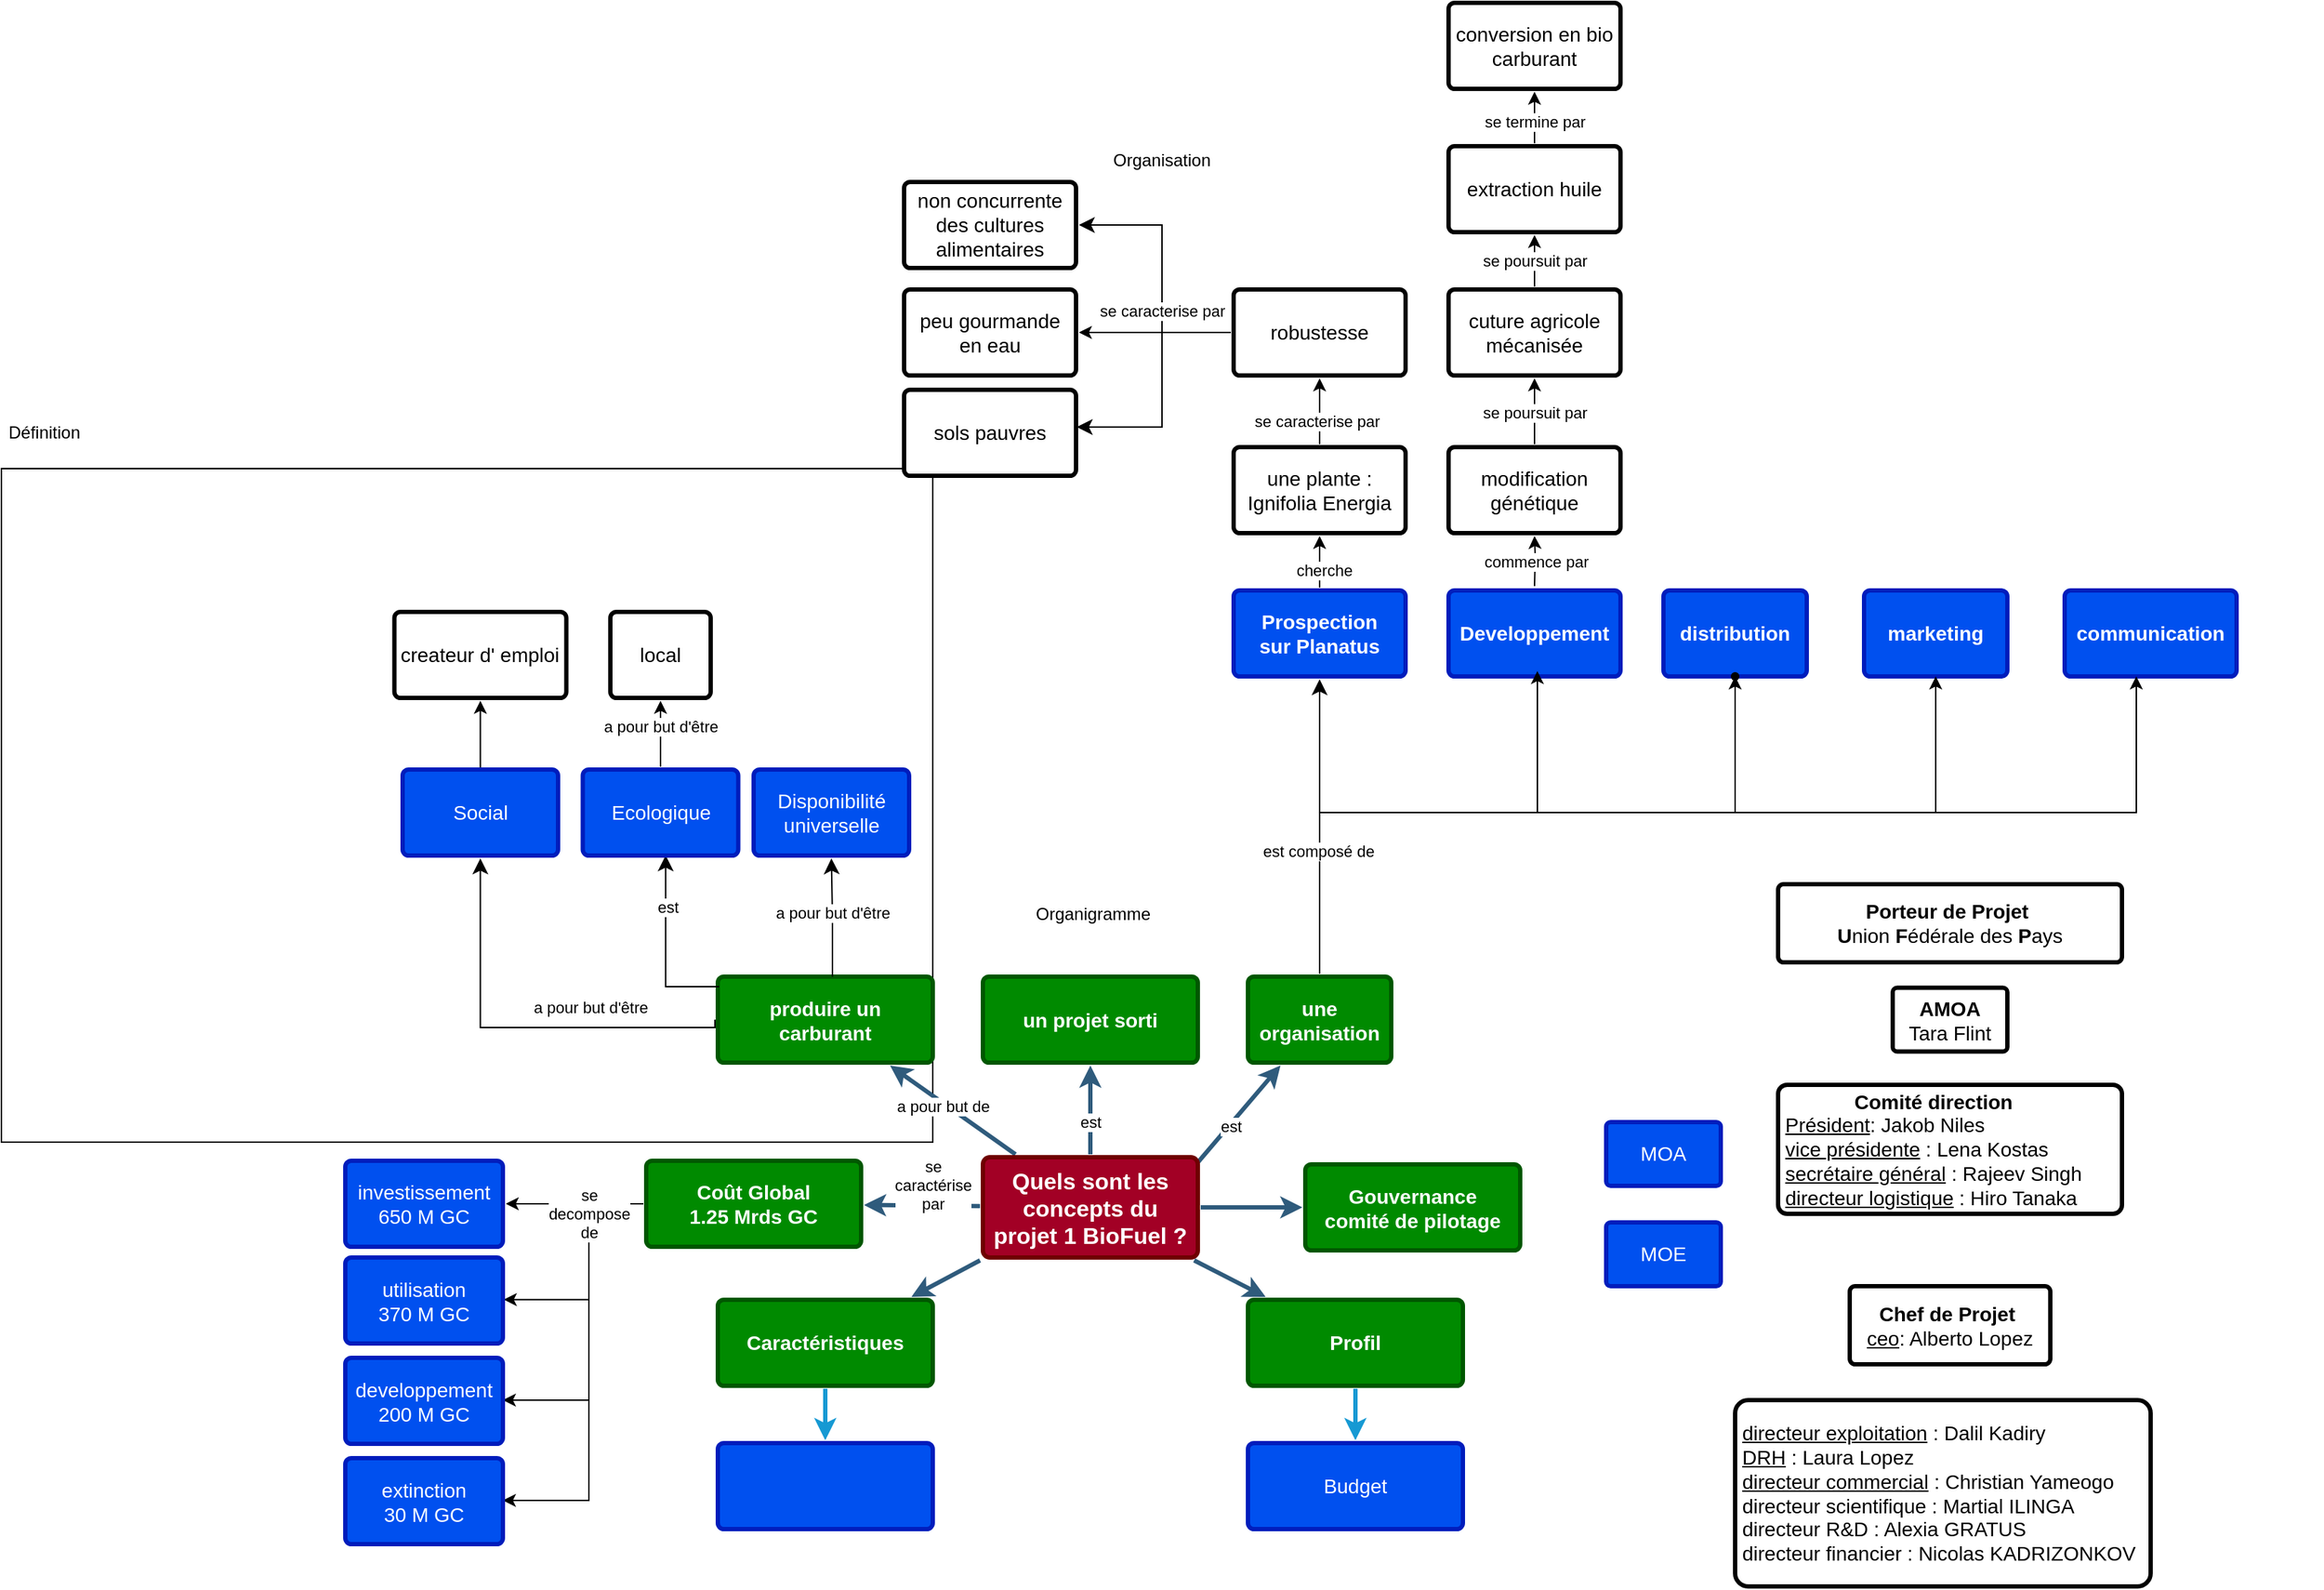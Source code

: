 <mxfile version="24.7.16">
  <diagram id="6a731a19-8d31-9384-78a2-239565b7b9f0" name="Page-1">
    <mxGraphModel dx="2879" dy="1780" grid="1" gridSize="10" guides="1" tooltips="1" connect="1" arrows="1" fold="1" page="1" pageScale="1" pageWidth="1169" pageHeight="827" background="none" math="0" shadow="0">
      <root>
        <mxCell id="0" />
        <mxCell id="1" parent="0" />
        <mxCell id="dY5pQCEzCTV9AAuhML3L-1864" value="" style="edgeStyle=elbowEdgeStyle;elbow=vertical;endArrow=classic;html=1;curved=0;rounded=0;endSize=8;startSize=8;entryX=1;entryY=0.5;entryDx=0;entryDy=0;" edge="1" parent="1" target="dY5pQCEzCTV9AAuhML3L-1805">
          <mxGeometry width="50" height="50" relative="1" as="geometry">
            <mxPoint x="620" y="-190" as="sourcePoint" />
            <mxPoint x="380" y="-140" as="targetPoint" />
            <Array as="points">
              <mxPoint x="590" y="-270" />
            </Array>
          </mxGeometry>
        </mxCell>
        <mxCell id="dY5pQCEzCTV9AAuhML3L-1788" value="" style="rounded=0;whiteSpace=wrap;html=1;fillColor=none;" vertex="1" parent="1">
          <mxGeometry x="-190" y="-100" width="650" height="470" as="geometry" />
        </mxCell>
        <mxCell id="1745" value="" style="edgeStyle=none;rounded=0;jumpStyle=none;html=1;shadow=0;labelBackgroundColor=none;startArrow=none;startFill=0;endArrow=classic;endFill=1;jettySize=auto;orthogonalLoop=1;strokeColor=#2F5B7C;strokeWidth=3;fontFamily=Helvetica;fontSize=16;fontColor=#23445D;spacing=5;" parent="1" source="1749" target="1764" edge="1">
          <mxGeometry relative="1" as="geometry" />
        </mxCell>
        <mxCell id="iDHe0-WgaR2ZryKW1Erz-1811" value="a pour but de" style="edgeLabel;html=1;align=center;verticalAlign=middle;resizable=0;points=[];" parent="1745" vertex="1" connectable="0">
          <mxGeometry x="0.138" y="2" relative="1" as="geometry">
            <mxPoint as="offset" />
          </mxGeometry>
        </mxCell>
        <mxCell id="1746" value="" style="edgeStyle=none;rounded=0;jumpStyle=none;html=1;shadow=0;labelBackgroundColor=none;startArrow=none;startFill=0;endArrow=classic;endFill=1;jettySize=auto;orthogonalLoop=1;strokeColor=#2F5B7C;strokeWidth=3;fontFamily=Helvetica;fontSize=16;fontColor=#23445D;spacing=5;" parent="1" target="1771" edge="1">
          <mxGeometry relative="1" as="geometry">
            <mxPoint x="640" y="390" as="sourcePoint" />
          </mxGeometry>
        </mxCell>
        <mxCell id="1747" value="" style="edgeStyle=none;rounded=0;jumpStyle=none;html=1;shadow=0;labelBackgroundColor=none;startArrow=none;startFill=0;endArrow=classic;endFill=1;jettySize=auto;orthogonalLoop=1;strokeColor=#2F5B7C;strokeWidth=3;fontFamily=Helvetica;fontSize=16;fontColor=#23445D;spacing=5;" parent="1" source="1749" target="1760" edge="1">
          <mxGeometry relative="1" as="geometry" />
        </mxCell>
        <mxCell id="1748" value="" style="edgeStyle=none;rounded=0;jumpStyle=none;html=1;shadow=0;labelBackgroundColor=none;startArrow=none;startFill=0;endArrow=classic;endFill=1;jettySize=auto;orthogonalLoop=1;strokeColor=#2F5B7C;strokeWidth=3;fontFamily=Helvetica;fontSize=16;fontColor=#23445D;spacing=5;" parent="1" source="1749" target="1753" edge="1">
          <mxGeometry relative="1" as="geometry" />
        </mxCell>
        <mxCell id="iDHe0-WgaR2ZryKW1Erz-1810" value="se &lt;br&gt;caractérise &lt;br&gt;par" style="edgeLabel;html=1;align=center;verticalAlign=middle;resizable=0;points=[];" parent="1748" vertex="1" connectable="0">
          <mxGeometry x="0.301" y="1" relative="1" as="geometry">
            <mxPoint x="19" y="-15" as="offset" />
          </mxGeometry>
        </mxCell>
        <mxCell id="1749" value="Quels sont les concepts du projet 1 BioFuel ?" style="rounded=1;whiteSpace=wrap;html=1;shadow=0;labelBackgroundColor=none;strokeColor=#6F0000;strokeWidth=3;fillColor=#a20025;fontFamily=Helvetica;fontSize=16;fontColor=#ffffff;align=center;fontStyle=1;spacing=5;arcSize=7;perimeterSpacing=2;" parent="1" vertex="1">
          <mxGeometry x="495" y="380.5" width="150" height="70" as="geometry" />
        </mxCell>
        <mxCell id="1753" value="Coût Global &lt;br&gt;1.25 Mrds GC" style="rounded=1;whiteSpace=wrap;html=1;shadow=0;labelBackgroundColor=none;strokeColor=#005700;strokeWidth=3;fillColor=#008a00;fontFamily=Helvetica;fontSize=14;fontColor=#ffffff;align=center;spacing=5;fontStyle=1;arcSize=7;perimeterSpacing=2;" parent="1" vertex="1">
          <mxGeometry x="260" y="383" width="150" height="60" as="geometry" />
        </mxCell>
        <mxCell id="1758" value="" style="edgeStyle=none;rounded=0;jumpStyle=none;html=1;shadow=0;labelBackgroundColor=none;startArrow=none;startFill=0;endArrow=classic;endFill=1;jettySize=auto;orthogonalLoop=1;strokeColor=#1699D3;strokeWidth=3;fontFamily=Helvetica;fontSize=14;fontColor=#FFFFFF;spacing=5;" parent="1" source="1760" target="1762" edge="1">
          <mxGeometry relative="1" as="geometry" />
        </mxCell>
        <mxCell id="1760" value="Profil" style="rounded=1;whiteSpace=wrap;html=1;shadow=0;labelBackgroundColor=none;strokeColor=#005700;strokeWidth=3;fillColor=#008a00;fontFamily=Helvetica;fontSize=14;fontColor=#ffffff;align=center;spacing=5;fontStyle=1;arcSize=7;perimeterSpacing=2;" parent="1" vertex="1">
          <mxGeometry x="680" y="480" width="150" height="60" as="geometry" />
        </mxCell>
        <mxCell id="1762" value="Budget" style="rounded=1;whiteSpace=wrap;html=1;shadow=0;labelBackgroundColor=none;strokeColor=#001DBC;strokeWidth=3;fillColor=#0050ef;fontFamily=Helvetica;fontSize=14;fontColor=#ffffff;align=center;spacing=5;arcSize=7;perimeterSpacing=2;" parent="1" vertex="1">
          <mxGeometry x="680" y="580" width="150" height="60" as="geometry" />
        </mxCell>
        <mxCell id="1764" value="produire un carburant" style="rounded=1;whiteSpace=wrap;html=1;shadow=0;labelBackgroundColor=none;strokeColor=#005700;strokeWidth=3;fillColor=#008a00;fontFamily=Helvetica;fontSize=14;fontColor=#ffffff;align=center;spacing=5;fontStyle=1;arcSize=7;perimeterSpacing=2;" parent="1" vertex="1">
          <mxGeometry x="310" y="254.5" width="150" height="60" as="geometry" />
        </mxCell>
        <mxCell id="1771" value="une organisation" style="rounded=1;whiteSpace=wrap;html=1;shadow=0;labelBackgroundColor=none;strokeColor=#005700;strokeWidth=3;fillColor=#008a00;fontFamily=Helvetica;fontSize=14;fontColor=#ffffff;align=center;spacing=5;fontStyle=1;arcSize=7;perimeterSpacing=2;" parent="1" vertex="1">
          <mxGeometry x="680" y="254.5" width="100" height="60" as="geometry" />
        </mxCell>
        <mxCell id="iDHe0-WgaR2ZryKW1Erz-1779" value="" style="edgeStyle=none;rounded=0;jumpStyle=none;html=1;shadow=0;labelBackgroundColor=none;startArrow=none;startFill=0;endArrow=classic;endFill=1;jettySize=auto;orthogonalLoop=1;strokeColor=#2F5B7C;strokeWidth=3;fontFamily=Helvetica;fontSize=16;fontColor=#23445D;spacing=5;exitX=0.5;exitY=0;exitDx=0;exitDy=0;" parent="1" source="1749" target="iDHe0-WgaR2ZryKW1Erz-1780" edge="1">
          <mxGeometry relative="1" as="geometry">
            <mxPoint x="1080" y="359" as="sourcePoint" />
          </mxGeometry>
        </mxCell>
        <mxCell id="dY5pQCEzCTV9AAuhML3L-1779" value="est " style="edgeLabel;html=1;align=center;verticalAlign=middle;resizable=0;points=[];" vertex="1" connectable="0" parent="iDHe0-WgaR2ZryKW1Erz-1779">
          <mxGeometry x="-0.242" relative="1" as="geometry">
            <mxPoint y="1" as="offset" />
          </mxGeometry>
        </mxCell>
        <mxCell id="iDHe0-WgaR2ZryKW1Erz-1780" value="un projet sorti " style="rounded=1;whiteSpace=wrap;html=1;shadow=0;labelBackgroundColor=none;strokeColor=#005700;strokeWidth=3;fillColor=#008a00;fontFamily=Helvetica;fontSize=14;fontColor=#ffffff;align=center;spacing=5;fontStyle=1;arcSize=7;perimeterSpacing=2;" parent="1" vertex="1">
          <mxGeometry x="495" y="254.5" width="150" height="60" as="geometry" />
        </mxCell>
        <mxCell id="iDHe0-WgaR2ZryKW1Erz-1787" value="" style="edgeStyle=none;rounded=0;jumpStyle=none;html=1;shadow=0;labelBackgroundColor=none;startArrow=none;startFill=0;endArrow=classic;endFill=1;jettySize=auto;orthogonalLoop=1;strokeColor=#2F5B7C;strokeWidth=3;fontFamily=Helvetica;fontSize=16;fontColor=#23445D;spacing=5;entryX=0;entryY=0.5;entryDx=0;entryDy=0;exitX=1;exitY=0.5;exitDx=0;exitDy=0;" parent="1" source="1749" target="iDHe0-WgaR2ZryKW1Erz-1788" edge="1">
          <mxGeometry relative="1" as="geometry">
            <mxPoint x="810" y="564.5" as="sourcePoint" />
          </mxGeometry>
        </mxCell>
        <mxCell id="iDHe0-WgaR2ZryKW1Erz-1788" value="Gouvernance&lt;br&gt;comité de pilotage" style="rounded=1;whiteSpace=wrap;html=1;shadow=0;labelBackgroundColor=none;strokeColor=#005700;strokeWidth=3;fillColor=#008a00;fontFamily=Helvetica;fontSize=14;fontColor=#ffffff;align=center;spacing=5;fontStyle=1;arcSize=7;perimeterSpacing=2;" parent="1" vertex="1">
          <mxGeometry x="720" y="385.5" width="150" height="60" as="geometry" />
        </mxCell>
        <mxCell id="iDHe0-WgaR2ZryKW1Erz-1792" value="" style="edgeStyle=none;rounded=0;jumpStyle=none;html=1;shadow=0;labelBackgroundColor=none;startArrow=none;startFill=0;endArrow=classic;endFill=1;jettySize=auto;orthogonalLoop=1;strokeColor=#2F5B7C;strokeWidth=3;fontFamily=Helvetica;fontSize=16;fontColor=#23445D;spacing=5;exitX=0;exitY=1;exitDx=0;exitDy=0;" parent="1" source="1749" target="iDHe0-WgaR2ZryKW1Erz-1796" edge="1">
          <mxGeometry relative="1" as="geometry">
            <mxPoint x="320" y="440" as="sourcePoint" />
          </mxGeometry>
        </mxCell>
        <mxCell id="iDHe0-WgaR2ZryKW1Erz-1795" value="" style="edgeStyle=none;rounded=0;jumpStyle=none;html=1;shadow=0;labelBackgroundColor=none;startArrow=none;startFill=0;endArrow=classic;endFill=1;jettySize=auto;orthogonalLoop=1;strokeColor=#1699D3;strokeWidth=3;fontFamily=Helvetica;fontSize=14;fontColor=#FFFFFF;spacing=5;" parent="1" source="iDHe0-WgaR2ZryKW1Erz-1796" target="iDHe0-WgaR2ZryKW1Erz-1797" edge="1">
          <mxGeometry relative="1" as="geometry" />
        </mxCell>
        <mxCell id="iDHe0-WgaR2ZryKW1Erz-1796" value="Caractéristiques" style="rounded=1;whiteSpace=wrap;html=1;shadow=0;labelBackgroundColor=none;strokeColor=#005700;strokeWidth=3;fillColor=#008a00;fontFamily=Helvetica;fontSize=14;fontColor=#ffffff;align=center;spacing=5;fontStyle=1;arcSize=7;perimeterSpacing=2;" parent="1" vertex="1">
          <mxGeometry x="310" y="480" width="150" height="60" as="geometry" />
        </mxCell>
        <mxCell id="iDHe0-WgaR2ZryKW1Erz-1797" value="" style="rounded=1;whiteSpace=wrap;html=1;shadow=0;labelBackgroundColor=none;strokeColor=#001DBC;strokeWidth=3;fillColor=#0050ef;fontFamily=Helvetica;fontSize=14;fontColor=#ffffff;align=center;spacing=5;arcSize=7;perimeterSpacing=2;" parent="1" vertex="1">
          <mxGeometry x="310" y="580" width="150" height="60" as="geometry" />
        </mxCell>
        <mxCell id="iDHe0-WgaR2ZryKW1Erz-1814" value="" style="edgeStyle=elbowEdgeStyle;elbow=vertical;endArrow=classic;html=1;curved=0;rounded=0;endSize=8;startSize=8;" parent="1" edge="1" target="1767">
          <mxGeometry width="50" height="50" relative="1" as="geometry">
            <mxPoint x="390" y="254.5" as="sourcePoint" />
            <mxPoint x="390" y="190" as="targetPoint" />
          </mxGeometry>
        </mxCell>
        <mxCell id="iDHe0-WgaR2ZryKW1Erz-1815" value="" style="edgeStyle=elbowEdgeStyle;elbow=vertical;endArrow=classic;html=1;curved=0;rounded=0;endSize=8;startSize=8;entryX=0.5;entryY=1;entryDx=0;entryDy=0;exitX=0;exitY=0.5;exitDx=0;exitDy=0;" parent="1" target="iDHe0-WgaR2ZryKW1Erz-1801" edge="1" source="1764">
          <mxGeometry width="50" height="50" relative="1" as="geometry">
            <mxPoint x="390" y="250" as="sourcePoint" />
            <mxPoint x="400" y="180" as="targetPoint" />
            <Array as="points">
              <mxPoint x="230" y="290" />
            </Array>
          </mxGeometry>
        </mxCell>
        <mxCell id="iDHe0-WgaR2ZryKW1Erz-1818" value="a pour but d&#39;être" style="edgeLabel;html=1;align=center;verticalAlign=middle;resizable=0;points=[];" parent="iDHe0-WgaR2ZryKW1Erz-1815" vertex="1" connectable="0">
          <mxGeometry x="-0.165" relative="1" as="geometry">
            <mxPoint x="196" y="-80" as="offset" />
          </mxGeometry>
        </mxCell>
        <mxCell id="iDHe0-WgaR2ZryKW1Erz-1817" value="" style="edgeStyle=segmentEdgeStyle;endArrow=classic;html=1;curved=0;rounded=0;endSize=8;startSize=8;entryX=0.532;entryY=0.967;entryDx=0;entryDy=0;entryPerimeter=0;exitX=0.019;exitY=0.141;exitDx=0;exitDy=0;exitPerimeter=0;" parent="1" target="iDHe0-WgaR2ZryKW1Erz-1800" edge="1" source="1764">
          <mxGeometry width="50" height="50" relative="1" as="geometry">
            <mxPoint x="310" y="252" as="sourcePoint" />
            <mxPoint x="290" y="240" as="targetPoint" />
          </mxGeometry>
        </mxCell>
        <mxCell id="dY5pQCEzCTV9AAuhML3L-1850" value="est" style="edgeLabel;html=1;align=center;verticalAlign=middle;resizable=0;points=[];" vertex="1" connectable="0" parent="iDHe0-WgaR2ZryKW1Erz-1817">
          <mxGeometry x="0.446" y="-1" relative="1" as="geometry">
            <mxPoint as="offset" />
          </mxGeometry>
        </mxCell>
        <mxCell id="iDHe0-WgaR2ZryKW1Erz-1822" value="a pour but d&#39;être" style="edgeLabel;html=1;align=center;verticalAlign=middle;resizable=0;points=[];" parent="1" vertex="1" connectable="0">
          <mxGeometry x="250.002" y="280.002" as="geometry">
            <mxPoint x="-29" y="-4" as="offset" />
          </mxGeometry>
        </mxCell>
        <mxCell id="iDHe0-WgaR2ZryKW1Erz-1831" value="" style="endArrow=classic;html=1;rounded=0;exitX=0;exitY=0.5;exitDx=0;exitDy=0;entryX=1;entryY=0.5;entryDx=0;entryDy=0;edgeStyle=orthogonalEdgeStyle;elbow=vertical;" parent="1" source="1753" target="1755" edge="1">
          <mxGeometry width="50" height="50" relative="1" as="geometry">
            <mxPoint x="200" y="530" as="sourcePoint" />
            <mxPoint x="250" y="480" as="targetPoint" />
          </mxGeometry>
        </mxCell>
        <mxCell id="iDHe0-WgaR2ZryKW1Erz-1836" value="" style="endArrow=classic;html=1;rounded=0;entryX=0.988;entryY=0.49;entryDx=0;entryDy=0;edgeStyle=orthogonalEdgeStyle;elbow=vertical;entryPerimeter=0;" parent="1" target="iDHe0-WgaR2ZryKW1Erz-1825" edge="1">
          <mxGeometry width="50" height="50" relative="1" as="geometry">
            <mxPoint x="220" y="410" as="sourcePoint" />
            <mxPoint x="172" y="423" as="targetPoint" />
            <Array as="points">
              <mxPoint x="220" y="480" />
            </Array>
          </mxGeometry>
        </mxCell>
        <mxCell id="iDHe0-WgaR2ZryKW1Erz-1839" value="se &lt;br&gt;decompose&lt;br&gt; de " style="edgeLabel;html=1;align=center;verticalAlign=middle;resizable=0;points=[];" parent="iDHe0-WgaR2ZryKW1Erz-1836" vertex="1" connectable="0">
          <mxGeometry x="-1" y="-1" relative="1" as="geometry">
            <mxPoint x="1" y="10" as="offset" />
          </mxGeometry>
        </mxCell>
        <mxCell id="iDHe0-WgaR2ZryKW1Erz-1837" value="" style="endArrow=classic;html=1;rounded=0;entryX=0.988;entryY=0.49;entryDx=0;entryDy=0;edgeStyle=orthogonalEdgeStyle;elbow=vertical;entryPerimeter=0;" parent="1" edge="1">
          <mxGeometry width="50" height="50" relative="1" as="geometry">
            <mxPoint x="220" y="480" as="sourcePoint" />
            <mxPoint x="160" y="550" as="targetPoint" />
            <Array as="points">
              <mxPoint x="220" y="550" />
            </Array>
          </mxGeometry>
        </mxCell>
        <mxCell id="iDHe0-WgaR2ZryKW1Erz-1838" value="" style="endArrow=classic;html=1;rounded=0;entryX=0.988;entryY=0.49;entryDx=0;entryDy=0;edgeStyle=orthogonalEdgeStyle;elbow=vertical;entryPerimeter=0;" parent="1" edge="1">
          <mxGeometry width="50" height="50" relative="1" as="geometry">
            <mxPoint x="220" y="550" as="sourcePoint" />
            <mxPoint x="160" y="620" as="targetPoint" />
            <Array as="points">
              <mxPoint x="220" y="620" />
            </Array>
          </mxGeometry>
        </mxCell>
        <mxCell id="iDHe0-WgaR2ZryKW1Erz-1840" value="" style="group" parent="1" vertex="1" connectable="0">
          <mxGeometry x="50" y="383" width="110" height="267.5" as="geometry" />
        </mxCell>
        <mxCell id="1755" value="&lt;div&gt;&lt;br&gt;&lt;/div&gt;&lt;div&gt;investissement&lt;/div&gt;650 M GC&lt;div&gt;&lt;br&gt;&lt;/div&gt;" style="rounded=1;whiteSpace=wrap;html=1;shadow=0;labelBackgroundColor=none;strokeColor=#001DBC;strokeWidth=3;fillColor=#0050ef;fontFamily=Helvetica;fontSize=14;fontColor=#ffffff;align=center;spacing=5;fontStyle=0;arcSize=7;perimeterSpacing=2;" parent="iDHe0-WgaR2ZryKW1Erz-1840" vertex="1">
          <mxGeometry width="110" height="60" as="geometry" />
        </mxCell>
        <mxCell id="iDHe0-WgaR2ZryKW1Erz-1825" value="&lt;br&gt;&lt;div&gt;utilisation&lt;/div&gt;370 M GC&lt;div&gt;&lt;br&gt;&lt;/div&gt;" style="rounded=1;whiteSpace=wrap;html=1;shadow=0;labelBackgroundColor=none;strokeColor=#001DBC;strokeWidth=3;fillColor=#0050ef;fontFamily=Helvetica;fontSize=14;fontColor=#ffffff;align=center;spacing=5;fontStyle=0;arcSize=7;perimeterSpacing=2;" parent="iDHe0-WgaR2ZryKW1Erz-1840" vertex="1">
          <mxGeometry y="67.5" width="110.0" height="60" as="geometry" />
        </mxCell>
        <mxCell id="iDHe0-WgaR2ZryKW1Erz-1826" value="&lt;div&gt;&lt;br&gt;&lt;/div&gt;&lt;div&gt;developpement&lt;/div&gt;200 M GC&lt;div&gt;&lt;br&gt;&lt;/div&gt;" style="rounded=1;whiteSpace=wrap;html=1;shadow=0;labelBackgroundColor=none;strokeColor=#001DBC;strokeWidth=3;fillColor=#0050ef;fontFamily=Helvetica;fontSize=14;fontColor=#ffffff;align=center;spacing=5;fontStyle=0;arcSize=7;perimeterSpacing=2;" parent="iDHe0-WgaR2ZryKW1Erz-1840" vertex="1">
          <mxGeometry y="137.5" width="110.0" height="60" as="geometry" />
        </mxCell>
        <mxCell id="iDHe0-WgaR2ZryKW1Erz-1827" value="&lt;br&gt;&lt;div&gt;extinction&lt;/div&gt;30 M GC&lt;div&gt;&lt;br&gt;&lt;/div&gt;" style="rounded=1;whiteSpace=wrap;html=1;shadow=0;labelBackgroundColor=none;strokeColor=#001DBC;strokeWidth=3;fillColor=#0050ef;fontFamily=Helvetica;fontSize=14;fontColor=#ffffff;align=center;spacing=5;fontStyle=0;arcSize=7;perimeterSpacing=2;" parent="iDHe0-WgaR2ZryKW1Erz-1840" vertex="1">
          <mxGeometry y="207.5" width="110.0" height="60" as="geometry" />
        </mxCell>
        <mxCell id="iDHe0-WgaR2ZryKW1Erz-1841" value="Organigramme" style="text;whiteSpace=wrap;html=1;" parent="1" vertex="1">
          <mxGeometry x="530" y="197.25" width="110" height="40" as="geometry" />
        </mxCell>
        <mxCell id="iDHe0-WgaR2ZryKW1Erz-1789" value="MOA" style="rounded=1;whiteSpace=wrap;html=1;shadow=0;labelBackgroundColor=none;strokeColor=#001DBC;strokeWidth=3;fillColor=#0050ef;fontFamily=Helvetica;fontSize=14;fontColor=#ffffff;align=center;spacing=5;fontStyle=0;arcSize=7;perimeterSpacing=2;" parent="1" vertex="1">
          <mxGeometry x="930" y="356" width="80" height="44.5" as="geometry" />
        </mxCell>
        <mxCell id="iDHe0-WgaR2ZryKW1Erz-1845" value="MOE" style="rounded=1;whiteSpace=wrap;html=1;shadow=0;labelBackgroundColor=none;strokeColor=#001DBC;strokeWidth=3;fillColor=#0050ef;fontFamily=Helvetica;fontSize=14;fontColor=#ffffff;align=center;spacing=5;fontStyle=0;arcSize=7;perimeterSpacing=2;" parent="1" vertex="1">
          <mxGeometry x="930" y="426" width="80" height="44.5" as="geometry" />
        </mxCell>
        <mxCell id="iDHe0-WgaR2ZryKW1Erz-1849" value="&lt;b&gt;AMOA&lt;/b&gt; &lt;br&gt;Tara Flint" style="rounded=1;whiteSpace=wrap;html=1;shadow=0;labelBackgroundColor=none;strokeWidth=3;fontFamily=Helvetica;fontSize=14;align=center;spacing=5;fontStyle=0;arcSize=7;perimeterSpacing=2;" parent="1" vertex="1">
          <mxGeometry x="1130" y="262.25" width="80" height="44.5" as="geometry" />
        </mxCell>
        <mxCell id="iDHe0-WgaR2ZryKW1Erz-1850" value="&lt;div align=&quot;center&quot;&gt;&lt;b&gt;Comité direction &lt;/b&gt;&lt;/div&gt;&lt;div&gt;&lt;u&gt;Président&lt;/u&gt;: Jakob Niles&lt;/div&gt;&lt;div&gt;&lt;u&gt;vice présidente&lt;/u&gt; : Lena Kostas&lt;/div&gt;&lt;div&gt;&lt;u&gt;secrétaire général&lt;/u&gt; : Rajeev Singh&lt;br&gt;&lt;u&gt;directeur logistique&lt;/u&gt; : Hiro Tanaka&lt;br&gt;&lt;/div&gt;" style="rounded=1;whiteSpace=wrap;html=1;shadow=0;labelBackgroundColor=none;strokeWidth=3;fontFamily=Helvetica;fontSize=14;align=left;spacing=5;fontStyle=0;arcSize=7;perimeterSpacing=2;" parent="1" vertex="1">
          <mxGeometry x="1050" y="330" width="240" height="90" as="geometry" />
        </mxCell>
        <mxCell id="iDHe0-WgaR2ZryKW1Erz-1851" value="&lt;div&gt;&lt;b&gt;Porteur de Projet&lt;/b&gt;&amp;nbsp;&lt;/div&gt;&lt;div&gt;&lt;b&gt;U&lt;/b&gt;nion &lt;b&gt;F&lt;/b&gt;édérale des &lt;b&gt;P&lt;/b&gt;ays&lt;/div&gt;" style="rounded=1;whiteSpace=wrap;html=1;shadow=0;labelBackgroundColor=none;strokeWidth=3;fontFamily=Helvetica;fontSize=14;align=center;spacing=5;fontStyle=0;arcSize=7;perimeterSpacing=2;" parent="1" vertex="1">
          <mxGeometry x="1050" y="190" width="240" height="54.5" as="geometry" />
        </mxCell>
        <mxCell id="iDHe0-WgaR2ZryKW1Erz-1852" value="&lt;div&gt;&lt;u&gt;directeur exploitation&lt;/u&gt; : Dalil Kadiry&lt;br&gt;&lt;/div&gt;&lt;div&gt;&lt;u&gt;DRH&lt;/u&gt; : Laura Lopez&lt;br&gt;&lt;u&gt;directeur commercial&lt;/u&gt; : Christian Yameogo&lt;/div&gt;&lt;div&gt;directeur scientifique : Martial ILINGA&lt;/div&gt;&lt;div&gt;directeur R&amp;amp;D : Alexia GRATUS&lt;/div&gt;&lt;div&gt;directeur financier : Nicolas KADRIZONKOV&lt;br&gt;&lt;/div&gt;" style="rounded=1;whiteSpace=wrap;html=1;shadow=0;labelBackgroundColor=none;strokeWidth=3;fontFamily=Helvetica;fontSize=14;align=left;spacing=5;fontStyle=0;arcSize=7;perimeterSpacing=2;" parent="1" vertex="1">
          <mxGeometry x="1020" y="550" width="290" height="130" as="geometry" />
        </mxCell>
        <mxCell id="iDHe0-WgaR2ZryKW1Erz-1853" value="&lt;div&gt;&lt;b&gt;Chef de Projet&lt;/b&gt;&amp;nbsp;&lt;/div&gt;&lt;div align=&quot;left&quot;&gt;&lt;u&gt;ceo&lt;/u&gt;: Alberto Lopez&lt;/div&gt;" style="rounded=1;whiteSpace=wrap;html=1;shadow=0;labelBackgroundColor=none;strokeWidth=3;fontFamily=Helvetica;fontSize=14;align=center;spacing=5;fontStyle=0;arcSize=7;perimeterSpacing=2;" parent="1" vertex="1">
          <mxGeometry x="1100" y="470.5" width="140" height="54.5" as="geometry" />
        </mxCell>
        <mxCell id="dY5pQCEzCTV9AAuhML3L-1783" value="" style="group" vertex="1" connectable="0" parent="1">
          <mxGeometry x="100" width="340.0" height="170" as="geometry" />
        </mxCell>
        <mxCell id="iDHe0-WgaR2ZryKW1Erz-1820" value="" style="endArrow=classic;html=1;rounded=0;entryX=0.5;entryY=1;entryDx=0;entryDy=0;" parent="dY5pQCEzCTV9AAuhML3L-1783" target="iDHe0-WgaR2ZryKW1Erz-1802" edge="1">
          <mxGeometry width="50" height="50" relative="1" as="geometry">
            <mxPoint x="44.26" y="110" as="sourcePoint" />
            <mxPoint x="34.26" y="-80" as="targetPoint" />
          </mxGeometry>
        </mxCell>
        <mxCell id="iDHe0-WgaR2ZryKW1Erz-1802" value="createur d&#39; emploi" style="rounded=1;whiteSpace=wrap;html=1;shadow=0;labelBackgroundColor=none;strokeWidth=3;fontFamily=Helvetica;fontSize=14;align=center;spacing=5;arcSize=7;perimeterSpacing=2;" parent="dY5pQCEzCTV9AAuhML3L-1783" vertex="1">
          <mxGeometry x="-15.74" width="120" height="60" as="geometry" />
        </mxCell>
        <mxCell id="iDHe0-WgaR2ZryKW1Erz-1804" value="local" style="rounded=1;whiteSpace=wrap;html=1;shadow=0;labelBackgroundColor=none;strokeWidth=3;fontFamily=Helvetica;fontSize=14;align=center;spacing=5;arcSize=7;perimeterSpacing=2;" parent="dY5pQCEzCTV9AAuhML3L-1783" vertex="1">
          <mxGeometry x="135" width="70" height="60" as="geometry" />
        </mxCell>
        <mxCell id="iDHe0-WgaR2ZryKW1Erz-1823" value="" style="endArrow=classic;html=1;rounded=0;entryX=0.5;entryY=1;entryDx=0;entryDy=0;" parent="dY5pQCEzCTV9AAuhML3L-1783" target="iDHe0-WgaR2ZryKW1Erz-1804" edge="1" source="iDHe0-WgaR2ZryKW1Erz-1800">
          <mxGeometry width="50" height="50" relative="1" as="geometry">
            <mxPoint x="170.5" y="110" as="sourcePoint" />
            <mxPoint x="169.5" y="42" as="targetPoint" />
          </mxGeometry>
        </mxCell>
        <mxCell id="iDHe0-WgaR2ZryKW1Erz-1824" value="a pour but d&#39;être" style="edgeLabel;html=1;align=center;verticalAlign=middle;resizable=0;points=[];" parent="dY5pQCEzCTV9AAuhML3L-1783" vertex="1" connectable="0">
          <mxGeometry x="170.003" y="80.003" as="geometry" />
        </mxCell>
        <mxCell id="1767" value="Disponibilité universelle" style="rounded=1;whiteSpace=wrap;html=1;shadow=0;labelBackgroundColor=none;strokeColor=#001DBC;strokeWidth=3;fillColor=#0050ef;fontFamily=Helvetica;fontSize=14;fontColor=#ffffff;align=center;spacing=5;arcSize=7;perimeterSpacing=2;" parent="dY5pQCEzCTV9AAuhML3L-1783" vertex="1">
          <mxGeometry x="234.999" y="110" width="108.511" height="60" as="geometry" />
        </mxCell>
        <mxCell id="iDHe0-WgaR2ZryKW1Erz-1800" value="Ecologique" style="rounded=1;whiteSpace=wrap;html=1;shadow=0;labelBackgroundColor=none;strokeColor=#001DBC;strokeWidth=3;fillColor=#0050ef;fontFamily=Helvetica;fontSize=14;fontColor=#ffffff;align=center;spacing=5;arcSize=7;perimeterSpacing=2;" parent="dY5pQCEzCTV9AAuhML3L-1783" vertex="1">
          <mxGeometry x="115.745" y="110" width="108.511" height="60" as="geometry" />
        </mxCell>
        <mxCell id="iDHe0-WgaR2ZryKW1Erz-1801" value="Social" style="rounded=1;whiteSpace=wrap;html=1;shadow=0;labelBackgroundColor=none;strokeColor=#001DBC;strokeWidth=3;fillColor=#0050ef;fontFamily=Helvetica;fontSize=14;fontColor=#ffffff;align=center;spacing=5;arcSize=7;perimeterSpacing=2;" parent="dY5pQCEzCTV9AAuhML3L-1783" vertex="1">
          <mxGeometry x="-10" y="110" width="108.511" height="60" as="geometry" />
        </mxCell>
        <mxCell id="dY5pQCEzCTV9AAuhML3L-1789" value="" style="edgeStyle=elbowEdgeStyle;elbow=horizontal;endArrow=classic;html=1;curved=0;rounded=0;endSize=8;startSize=8;exitX=0.5;exitY=0;exitDx=0;exitDy=0;" edge="1" parent="1" source="1771" target="1778">
          <mxGeometry width="50" height="50" relative="1" as="geometry">
            <mxPoint x="730.41" y="254.5" as="sourcePoint" />
            <mxPoint x="729.41" y="172" as="targetPoint" />
          </mxGeometry>
        </mxCell>
        <mxCell id="dY5pQCEzCTV9AAuhML3L-1796" value="est composé de " style="edgeLabel;html=1;align=center;verticalAlign=middle;resizable=0;points=[];" vertex="1" connectable="0" parent="dY5pQCEzCTV9AAuhML3L-1789">
          <mxGeometry x="-0.161" y="1" relative="1" as="geometry">
            <mxPoint as="offset" />
          </mxGeometry>
        </mxCell>
        <mxCell id="dY5pQCEzCTV9AAuhML3L-1794" value="Organisation" style="text;html=1;align=center;verticalAlign=middle;whiteSpace=wrap;rounded=0;" vertex="1" parent="1">
          <mxGeometry x="590" y="-330" width="60" height="30" as="geometry" />
        </mxCell>
        <mxCell id="dY5pQCEzCTV9AAuhML3L-1795" value="Définition" style="text;html=1;align=center;verticalAlign=middle;whiteSpace=wrap;rounded=0;" vertex="1" parent="1">
          <mxGeometry x="-190" y="-140" width="60" height="30" as="geometry" />
        </mxCell>
        <mxCell id="dY5pQCEzCTV9AAuhML3L-1802" value="sols pauvres" style="rounded=1;whiteSpace=wrap;html=1;shadow=0;labelBackgroundColor=none;strokeWidth=3;fontFamily=Helvetica;fontSize=14;align=center;spacing=5;fontStyle=0;arcSize=7;perimeterSpacing=2;" vertex="1" parent="1">
          <mxGeometry x="440" y="-155" width="120" height="60" as="geometry" />
        </mxCell>
        <mxCell id="dY5pQCEzCTV9AAuhML3L-1804" value="peu gourmande en eau" style="rounded=1;whiteSpace=wrap;html=1;shadow=0;labelBackgroundColor=none;strokeWidth=3;fontFamily=Helvetica;fontSize=14;align=center;spacing=5;fontStyle=0;arcSize=7;perimeterSpacing=2;" vertex="1" parent="1">
          <mxGeometry x="440" y="-225" width="120" height="60" as="geometry" />
        </mxCell>
        <mxCell id="dY5pQCEzCTV9AAuhML3L-1805" value="non concurrente des cultures alimentaires" style="rounded=1;whiteSpace=wrap;html=1;shadow=0;labelBackgroundColor=none;strokeWidth=3;fontFamily=Helvetica;fontSize=14;align=center;spacing=5;fontStyle=0;arcSize=7;perimeterSpacing=2;" vertex="1" parent="1">
          <mxGeometry x="440" y="-300" width="120" height="60" as="geometry" />
        </mxCell>
        <mxCell id="dY5pQCEzCTV9AAuhML3L-1825" value="est " style="edgeLabel;html=1;align=center;verticalAlign=middle;resizable=0;points=[];" vertex="1" connectable="0" parent="1">
          <mxGeometry x="580" y="366.052" as="geometry">
            <mxPoint x="88" y="-7" as="offset" />
          </mxGeometry>
        </mxCell>
        <mxCell id="dY5pQCEzCTV9AAuhML3L-1831" value="" style="group;fontStyle=1" vertex="1" connectable="0" parent="1">
          <mxGeometry x="670" y="-425" width="760" height="485" as="geometry" />
        </mxCell>
        <mxCell id="dY5pQCEzCTV9AAuhML3L-1807" value="" style="edgeStyle=orthogonalEdgeStyle;rounded=0;orthogonalLoop=1;jettySize=auto;html=1;" edge="1" parent="dY5pQCEzCTV9AAuhML3L-1831" target="dY5pQCEzCTV9AAuhML3L-1806">
          <mxGeometry relative="1" as="geometry">
            <mxPoint x="210" y="407" as="sourcePoint" />
          </mxGeometry>
        </mxCell>
        <mxCell id="dY5pQCEzCTV9AAuhML3L-1814" value="commence par" style="edgeLabel;html=1;align=center;verticalAlign=middle;resizable=0;points=[];" vertex="1" connectable="0" parent="dY5pQCEzCTV9AAuhML3L-1807">
          <mxGeometry x="0.129" y="-5" relative="1" as="geometry">
            <mxPoint y="8" as="offset" />
          </mxGeometry>
        </mxCell>
        <mxCell id="1778" value="&lt;b&gt;Prospection&lt;br&gt;sur Planatus&lt;br&gt;&lt;/b&gt;" style="rounded=1;whiteSpace=wrap;html=1;shadow=0;labelBackgroundColor=none;strokeColor=#001DBC;strokeWidth=3;fillColor=#0050ef;fontFamily=Helvetica;fontSize=14;fontColor=#ffffff;align=center;spacing=5;fontStyle=0;arcSize=7;perimeterSpacing=2;" parent="dY5pQCEzCTV9AAuhML3L-1831" vertex="1">
          <mxGeometry y="410" width="120" height="60" as="geometry" />
        </mxCell>
        <mxCell id="dY5pQCEzCTV9AAuhML3L-1820" value="Developpement" style="rounded=1;whiteSpace=wrap;html=1;shadow=0;labelBackgroundColor=none;strokeColor=#001DBC;strokeWidth=3;fillColor=#0050ef;fontFamily=Helvetica;fontSize=14;fontColor=#ffffff;align=center;spacing=5;fontStyle=1;arcSize=7;perimeterSpacing=2;" vertex="1" parent="dY5pQCEzCTV9AAuhML3L-1831">
          <mxGeometry x="150" y="410" width="120" height="60" as="geometry" />
        </mxCell>
        <mxCell id="dY5pQCEzCTV9AAuhML3L-1822" value="distribution" style="rounded=1;whiteSpace=wrap;html=1;shadow=0;labelBackgroundColor=none;strokeColor=#001DBC;strokeWidth=3;fillColor=#0050ef;fontFamily=Helvetica;fontSize=14;fontColor=#ffffff;align=center;spacing=5;fontStyle=1;arcSize=7;perimeterSpacing=2;" vertex="1" parent="dY5pQCEzCTV9AAuhML3L-1831">
          <mxGeometry x="300" y="410" width="100" height="60" as="geometry" />
        </mxCell>
        <mxCell id="dY5pQCEzCTV9AAuhML3L-1809" value="" style="edgeStyle=orthogonalEdgeStyle;rounded=0;orthogonalLoop=1;jettySize=auto;html=1;" edge="1" parent="dY5pQCEzCTV9AAuhML3L-1831" source="dY5pQCEzCTV9AAuhML3L-1806" target="dY5pQCEzCTV9AAuhML3L-1808">
          <mxGeometry relative="1" as="geometry" />
        </mxCell>
        <mxCell id="dY5pQCEzCTV9AAuhML3L-1815" value="se poursuit par" style="edgeLabel;html=1;align=center;verticalAlign=middle;resizable=0;points=[];" vertex="1" connectable="0" parent="dY5pQCEzCTV9AAuhML3L-1809">
          <mxGeometry x="-0.031" relative="1" as="geometry">
            <mxPoint as="offset" />
          </mxGeometry>
        </mxCell>
        <mxCell id="dY5pQCEzCTV9AAuhML3L-1806" value="modification génétique" style="rounded=1;whiteSpace=wrap;html=1;shadow=0;labelBackgroundColor=none;strokeWidth=3;fontFamily=Helvetica;fontSize=14;align=center;spacing=5;fontStyle=0;arcSize=7;perimeterSpacing=2;" vertex="1" parent="dY5pQCEzCTV9AAuhML3L-1831">
          <mxGeometry x="150" y="310" width="120" height="60" as="geometry" />
        </mxCell>
        <mxCell id="dY5pQCEzCTV9AAuhML3L-1811" value="" style="edgeStyle=orthogonalEdgeStyle;rounded=0;orthogonalLoop=1;jettySize=auto;html=1;" edge="1" parent="dY5pQCEzCTV9AAuhML3L-1831" source="dY5pQCEzCTV9AAuhML3L-1808" target="dY5pQCEzCTV9AAuhML3L-1810">
          <mxGeometry relative="1" as="geometry" />
        </mxCell>
        <mxCell id="dY5pQCEzCTV9AAuhML3L-1816" value="se poursuit par" style="edgeLabel;html=1;align=center;verticalAlign=middle;resizable=0;points=[];" vertex="1" connectable="0" parent="dY5pQCEzCTV9AAuhML3L-1811">
          <mxGeometry relative="1" as="geometry">
            <mxPoint as="offset" />
          </mxGeometry>
        </mxCell>
        <mxCell id="dY5pQCEzCTV9AAuhML3L-1808" value="cuture agricole mécanisée" style="rounded=1;whiteSpace=wrap;html=1;shadow=0;labelBackgroundColor=none;strokeWidth=3;fontFamily=Helvetica;fontSize=14;align=center;spacing=5;fontStyle=0;arcSize=7;perimeterSpacing=2;" vertex="1" parent="dY5pQCEzCTV9AAuhML3L-1831">
          <mxGeometry x="150" y="200" width="120" height="60" as="geometry" />
        </mxCell>
        <mxCell id="dY5pQCEzCTV9AAuhML3L-1813" value="" style="edgeStyle=orthogonalEdgeStyle;rounded=0;orthogonalLoop=1;jettySize=auto;html=1;" edge="1" parent="dY5pQCEzCTV9AAuhML3L-1831" source="dY5pQCEzCTV9AAuhML3L-1810" target="dY5pQCEzCTV9AAuhML3L-1812">
          <mxGeometry relative="1" as="geometry" />
        </mxCell>
        <mxCell id="dY5pQCEzCTV9AAuhML3L-1817" value="se termine par" style="edgeLabel;html=1;align=center;verticalAlign=middle;resizable=0;points=[];" vertex="1" connectable="0" parent="dY5pQCEzCTV9AAuhML3L-1813">
          <mxGeometry x="-0.159" relative="1" as="geometry">
            <mxPoint as="offset" />
          </mxGeometry>
        </mxCell>
        <mxCell id="dY5pQCEzCTV9AAuhML3L-1810" value="extraction huile" style="rounded=1;whiteSpace=wrap;html=1;shadow=0;labelBackgroundColor=none;strokeWidth=3;fontFamily=Helvetica;fontSize=14;align=center;spacing=5;fontStyle=0;arcSize=7;perimeterSpacing=2;" vertex="1" parent="dY5pQCEzCTV9AAuhML3L-1831">
          <mxGeometry x="150" y="100" width="120" height="60" as="geometry" />
        </mxCell>
        <mxCell id="dY5pQCEzCTV9AAuhML3L-1812" value="conversion en bio carburant" style="rounded=1;whiteSpace=wrap;html=1;shadow=0;labelBackgroundColor=none;strokeWidth=3;fontFamily=Helvetica;fontSize=14;align=center;spacing=5;fontStyle=0;arcSize=7;perimeterSpacing=2;" vertex="1" parent="dY5pQCEzCTV9AAuhML3L-1831">
          <mxGeometry x="150" width="120" height="60" as="geometry" />
        </mxCell>
        <mxCell id="dY5pQCEzCTV9AAuhML3L-1827" value="marketing" style="rounded=1;whiteSpace=wrap;html=1;shadow=0;labelBackgroundColor=none;strokeColor=#001DBC;strokeWidth=3;fillColor=#0050ef;fontFamily=Helvetica;fontSize=14;fontColor=#ffffff;align=center;spacing=5;fontStyle=1;arcSize=7;perimeterSpacing=2;" vertex="1" parent="dY5pQCEzCTV9AAuhML3L-1831">
          <mxGeometry x="440" y="410" width="100" height="60" as="geometry" />
        </mxCell>
        <mxCell id="dY5pQCEzCTV9AAuhML3L-1829" value="communication" style="rounded=1;whiteSpace=wrap;html=1;shadow=0;labelBackgroundColor=none;strokeColor=#001DBC;strokeWidth=3;fillColor=#0050ef;fontFamily=Helvetica;fontSize=14;fontColor=#ffffff;align=center;spacing=5;fontStyle=1;arcSize=7;perimeterSpacing=2;" vertex="1" parent="dY5pQCEzCTV9AAuhML3L-1831">
          <mxGeometry x="580" y="410" width="120" height="60" as="geometry" />
        </mxCell>
        <mxCell id="dY5pQCEzCTV9AAuhML3L-1851" value="une plante :&lt;br&gt;Ignifolia Energia" style="rounded=1;whiteSpace=wrap;html=1;shadow=0;labelBackgroundColor=none;strokeWidth=3;fontFamily=Helvetica;fontSize=14;align=center;spacing=5;fontStyle=0;arcSize=7;perimeterSpacing=2;" vertex="1" parent="dY5pQCEzCTV9AAuhML3L-1831">
          <mxGeometry y="310" width="120" height="60" as="geometry" />
        </mxCell>
        <mxCell id="dY5pQCEzCTV9AAuhML3L-1852" value="" style="edgeStyle=elbowEdgeStyle;rounded=0;orthogonalLoop=1;jettySize=auto;html=1;elbow=horizontal;" edge="1" parent="dY5pQCEzCTV9AAuhML3L-1831" source="1778" target="dY5pQCEzCTV9AAuhML3L-1851">
          <mxGeometry relative="1" as="geometry" />
        </mxCell>
        <mxCell id="dY5pQCEzCTV9AAuhML3L-1853" value="cherche" style="edgeLabel;html=1;align=center;verticalAlign=middle;resizable=0;points=[];" vertex="1" connectable="0" parent="dY5pQCEzCTV9AAuhML3L-1852">
          <mxGeometry x="-0.338" y="-3" relative="1" as="geometry">
            <mxPoint as="offset" />
          </mxGeometry>
        </mxCell>
        <mxCell id="dY5pQCEzCTV9AAuhML3L-1854" value="robustesse" style="rounded=1;whiteSpace=wrap;html=1;shadow=0;labelBackgroundColor=none;strokeWidth=3;fontFamily=Helvetica;fontSize=14;align=center;spacing=5;fontStyle=0;arcSize=7;perimeterSpacing=2;" vertex="1" parent="dY5pQCEzCTV9AAuhML3L-1831">
          <mxGeometry y="200" width="120" height="60" as="geometry" />
        </mxCell>
        <mxCell id="dY5pQCEzCTV9AAuhML3L-1855" value="" style="edgeStyle=elbowEdgeStyle;rounded=0;orthogonalLoop=1;jettySize=auto;html=1;" edge="1" parent="dY5pQCEzCTV9AAuhML3L-1831" source="dY5pQCEzCTV9AAuhML3L-1851" target="dY5pQCEzCTV9AAuhML3L-1854">
          <mxGeometry relative="1" as="geometry" />
        </mxCell>
        <mxCell id="dY5pQCEzCTV9AAuhML3L-1856" value="se caracterise par" style="edgeLabel;html=1;align=center;verticalAlign=middle;resizable=0;points=[];" vertex="1" connectable="0" parent="dY5pQCEzCTV9AAuhML3L-1855">
          <mxGeometry x="-0.315" y="2" relative="1" as="geometry">
            <mxPoint as="offset" />
          </mxGeometry>
        </mxCell>
        <mxCell id="dY5pQCEzCTV9AAuhML3L-1840" style="edgeStyle=elbowEdgeStyle;rounded=0;orthogonalLoop=1;jettySize=auto;html=1;entryX=0.515;entryY=0.911;entryDx=0;entryDy=0;entryPerimeter=0;" edge="1" parent="1" target="dY5pQCEzCTV9AAuhML3L-1820">
          <mxGeometry relative="1" as="geometry">
            <mxPoint x="730" y="140" as="sourcePoint" />
            <Array as="points">
              <mxPoint x="882" y="90" />
            </Array>
          </mxGeometry>
        </mxCell>
        <mxCell id="dY5pQCEzCTV9AAuhML3L-1841" style="edgeStyle=elbowEdgeStyle;rounded=0;orthogonalLoop=1;jettySize=auto;html=1;entryX=0.515;entryY=0.911;entryDx=0;entryDy=0;entryPerimeter=0;" edge="1" parent="1" target="dY5pQCEzCTV9AAuhML3L-1842">
          <mxGeometry relative="1" as="geometry">
            <mxPoint x="880" y="140" as="sourcePoint" />
            <mxPoint x="1020" y="45" as="targetPoint" />
            <Array as="points">
              <mxPoint x="1020" y="94" />
            </Array>
          </mxGeometry>
        </mxCell>
        <mxCell id="dY5pQCEzCTV9AAuhML3L-1842" value="" style="shape=waypoint;sketch=0;fillStyle=solid;size=6;pointerEvents=1;points=[];fillColor=none;resizable=0;rotatable=0;perimeter=centerPerimeter;snapToPoint=1;" vertex="1" parent="1">
          <mxGeometry x="1010" y="35" width="20" height="20" as="geometry" />
        </mxCell>
        <mxCell id="dY5pQCEzCTV9AAuhML3L-1845" style="edgeStyle=elbowEdgeStyle;rounded=0;orthogonalLoop=1;jettySize=auto;html=1;entryX=0.515;entryY=0.911;entryDx=0;entryDy=0;entryPerimeter=0;" edge="1" parent="1">
          <mxGeometry relative="1" as="geometry">
            <mxPoint x="1020" y="140" as="sourcePoint" />
            <mxPoint x="1160" y="45" as="targetPoint" />
            <Array as="points">
              <mxPoint x="1160" y="94" />
            </Array>
          </mxGeometry>
        </mxCell>
        <mxCell id="dY5pQCEzCTV9AAuhML3L-1846" style="edgeStyle=elbowEdgeStyle;rounded=0;orthogonalLoop=1;jettySize=auto;html=1;entryX=0.515;entryY=0.911;entryDx=0;entryDy=0;entryPerimeter=0;" edge="1" parent="1">
          <mxGeometry relative="1" as="geometry">
            <mxPoint x="1160" y="140" as="sourcePoint" />
            <mxPoint x="1300" y="45" as="targetPoint" />
            <Array as="points">
              <mxPoint x="1300" y="94" />
            </Array>
          </mxGeometry>
        </mxCell>
        <mxCell id="dY5pQCEzCTV9AAuhML3L-1858" value="" style="edgeStyle=elbowEdgeStyle;rounded=0;orthogonalLoop=1;jettySize=auto;html=1;entryX=1;entryY=0.5;entryDx=0;entryDy=0;" edge="1" parent="1" source="dY5pQCEzCTV9AAuhML3L-1854" target="dY5pQCEzCTV9AAuhML3L-1804">
          <mxGeometry relative="1" as="geometry">
            <mxPoint x="592" y="-195" as="targetPoint" />
          </mxGeometry>
        </mxCell>
        <mxCell id="dY5pQCEzCTV9AAuhML3L-1860" value="se caracterise par" style="edgeLabel;html=1;align=center;verticalAlign=middle;resizable=0;points=[];" vertex="1" connectable="0" parent="1">
          <mxGeometry x="619.996" y="-210.002" as="geometry" />
        </mxCell>
        <mxCell id="dY5pQCEzCTV9AAuhML3L-1865" value="" style="edgeStyle=elbowEdgeStyle;elbow=vertical;endArrow=classic;html=1;curved=0;rounded=0;endSize=8;startSize=8;entryX=0.988;entryY=0.445;entryDx=0;entryDy=0;entryPerimeter=0;" edge="1" parent="1" target="dY5pQCEzCTV9AAuhML3L-1802">
          <mxGeometry width="50" height="50" relative="1" as="geometry">
            <mxPoint x="620" y="-190" as="sourcePoint" />
            <mxPoint x="572" y="-260" as="targetPoint" />
            <Array as="points">
              <mxPoint x="590" y="-129" />
            </Array>
          </mxGeometry>
        </mxCell>
      </root>
    </mxGraphModel>
  </diagram>
</mxfile>
